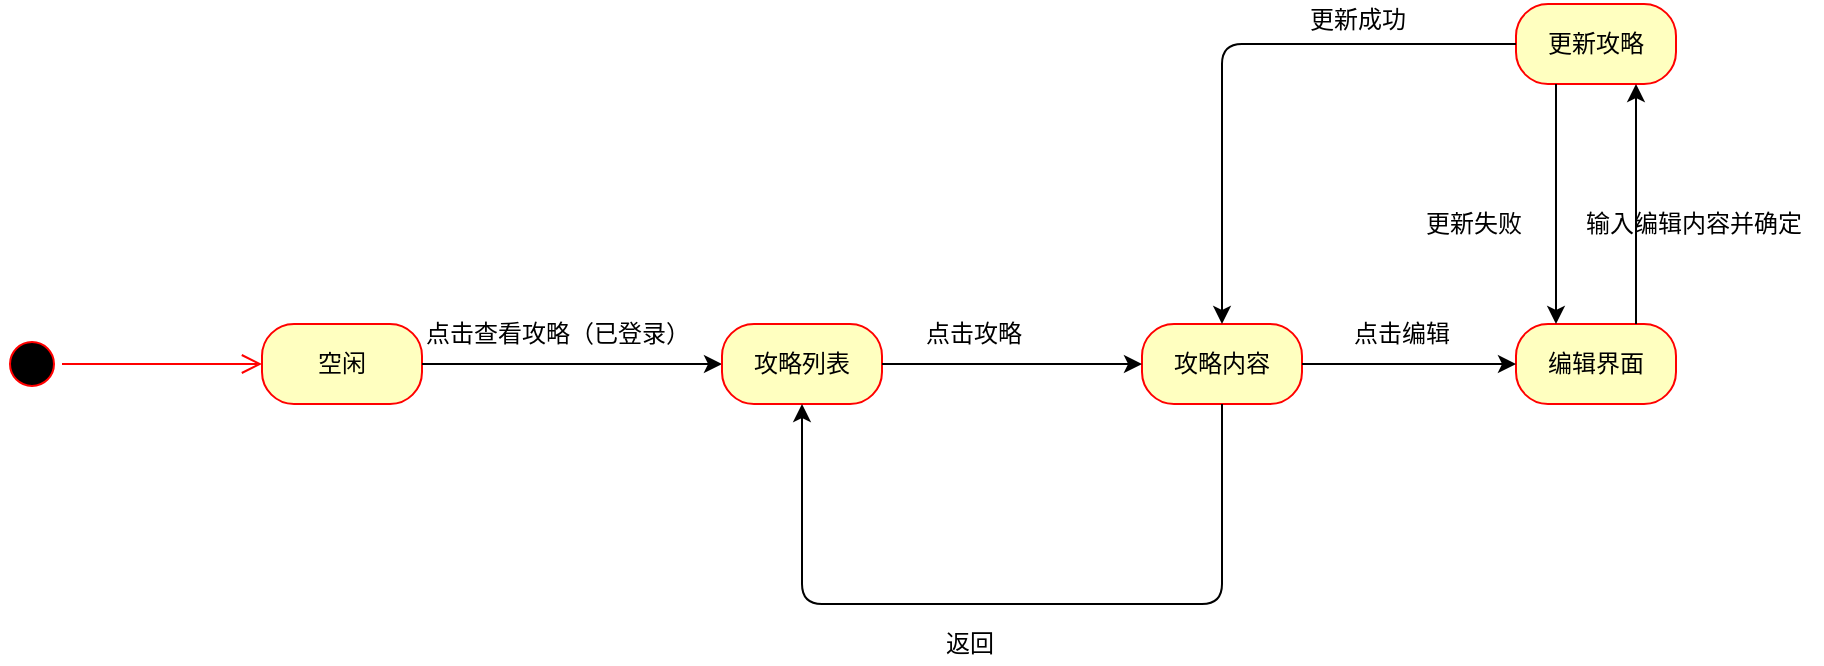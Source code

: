 <mxfile version="12.2.4" pages="1"><diagram id="BuTPOijOMH92TqDqFUJS" name="Page-1"><mxGraphModel dx="613" dy="1718" grid="1" gridSize="10" guides="1" tooltips="1" connect="1" arrows="1" fold="1" page="1" pageScale="1" pageWidth="827" pageHeight="1169" math="0" shadow="0"><root><mxCell id="0"/><mxCell id="1" parent="0"/><mxCell id="w883RnC5rAwRCwregM9R-3" value="空闲" style="rounded=1;whiteSpace=wrap;html=1;arcSize=40;fontColor=#000000;fillColor=#ffffc0;strokeColor=#ff0000;" parent="1" vertex="1"><mxGeometry x="160" y="120" width="80" height="40" as="geometry"/></mxCell><mxCell id="w883RnC5rAwRCwregM9R-8" value="" style="ellipse;html=1;shape=startState;fillColor=#000000;strokeColor=#ff0000;" parent="1" vertex="1"><mxGeometry x="30" y="125" width="30" height="30" as="geometry"/></mxCell><mxCell id="w883RnC5rAwRCwregM9R-9" value="" style="edgeStyle=orthogonalEdgeStyle;html=1;verticalAlign=bottom;endArrow=open;endSize=8;strokeColor=#ff0000;rounded=0;entryX=0;entryY=0.5;entryDx=0;entryDy=0;" parent="1" source="w883RnC5rAwRCwregM9R-8" target="w883RnC5rAwRCwregM9R-3" edge="1"><mxGeometry relative="1" as="geometry"><mxPoint x="35" y="210" as="targetPoint"/></mxGeometry></mxCell><mxCell id="2" value="" style="endArrow=classic;html=1;exitX=1;exitY=0.5;exitDx=0;exitDy=0;entryX=0;entryY=0.5;entryDx=0;entryDy=0;" edge="1" parent="1" source="w883RnC5rAwRCwregM9R-3" target="4"><mxGeometry width="50" height="50" relative="1" as="geometry"><mxPoint x="240" y="145" as="sourcePoint"/><mxPoint x="370" y="140" as="targetPoint"/></mxGeometry></mxCell><mxCell id="3" value="点击查看攻略（已登录）" style="text;html=1;resizable=0;points=[];autosize=1;align=left;verticalAlign=top;spacingTop=-4;" vertex="1" parent="1"><mxGeometry x="240" y="115" width="150" height="20" as="geometry"/></mxCell><mxCell id="4" value="攻略列表" style="rounded=1;whiteSpace=wrap;html=1;arcSize=40;fontColor=#000000;fillColor=#ffffc0;strokeColor=#ff0000;" vertex="1" parent="1"><mxGeometry x="390" y="120" width="80" height="40" as="geometry"/></mxCell><mxCell id="5" value="攻略内容" style="rounded=1;whiteSpace=wrap;html=1;arcSize=40;fontColor=#000000;fillColor=#ffffc0;strokeColor=#ff0000;" vertex="1" parent="1"><mxGeometry x="600" y="120" width="80" height="40" as="geometry"/></mxCell><mxCell id="6" value="" style="endArrow=classic;html=1;exitX=1;exitY=0.5;exitDx=0;exitDy=0;entryX=0;entryY=0.5;entryDx=0;entryDy=0;" edge="1" parent="1" source="4" target="5"><mxGeometry width="50" height="50" relative="1" as="geometry"><mxPoint x="490" y="240" as="sourcePoint"/><mxPoint x="540" y="190" as="targetPoint"/></mxGeometry></mxCell><mxCell id="7" value="点击攻略" style="text;html=1;resizable=0;points=[];autosize=1;align=left;verticalAlign=top;spacingTop=-4;" vertex="1" parent="1"><mxGeometry x="490" y="115" width="60" height="20" as="geometry"/></mxCell><mxCell id="8" value="" style="endArrow=classic;html=1;exitX=0.5;exitY=1;exitDx=0;exitDy=0;entryX=0.5;entryY=1;entryDx=0;entryDy=0;" edge="1" parent="1" source="5" target="4"><mxGeometry width="50" height="50" relative="1" as="geometry"><mxPoint x="580" y="280" as="sourcePoint"/><mxPoint x="310" y="320" as="targetPoint"/><Array as="points"><mxPoint x="640" y="260"/><mxPoint x="430" y="260"/></Array></mxGeometry></mxCell><mxCell id="9" value="返回" style="text;html=1;resizable=0;points=[];autosize=1;align=left;verticalAlign=top;spacingTop=-4;" vertex="1" parent="1"><mxGeometry x="500" y="270" width="40" height="20" as="geometry"/></mxCell><mxCell id="10" value="编辑界面" style="rounded=1;whiteSpace=wrap;html=1;arcSize=40;fontColor=#000000;fillColor=#ffffc0;strokeColor=#ff0000;" vertex="1" parent="1"><mxGeometry x="787" y="120" width="80" height="40" as="geometry"/></mxCell><mxCell id="11" value="" style="endArrow=classic;html=1;entryX=0;entryY=0.5;entryDx=0;entryDy=0;exitX=1;exitY=0.5;exitDx=0;exitDy=0;" edge="1" parent="1" source="5" target="10"><mxGeometry width="50" height="50" relative="1" as="geometry"><mxPoint x="590" y="90" as="sourcePoint"/><mxPoint x="640" y="40" as="targetPoint"/></mxGeometry></mxCell><mxCell id="12" value="点击编辑" style="text;html=1;resizable=0;points=[];autosize=1;align=left;verticalAlign=top;spacingTop=-4;" vertex="1" parent="1"><mxGeometry x="703.5" y="115" width="60" height="20" as="geometry"/></mxCell><mxCell id="14" value="更新攻略" style="rounded=1;whiteSpace=wrap;html=1;arcSize=40;fontColor=#000000;fillColor=#ffffc0;strokeColor=#ff0000;" vertex="1" parent="1"><mxGeometry x="787" y="-40" width="80" height="40" as="geometry"/></mxCell><mxCell id="15" value="" style="endArrow=classic;html=1;entryX=0.75;entryY=1;entryDx=0;entryDy=0;exitX=0.75;exitY=0;exitDx=0;exitDy=0;" edge="1" parent="1" source="10" target="14"><mxGeometry width="50" height="50" relative="1" as="geometry"><mxPoint x="777" y="90" as="sourcePoint"/><mxPoint x="827" y="40" as="targetPoint"/></mxGeometry></mxCell><mxCell id="16" value="输入编辑内容并确定" style="text;html=1;resizable=0;points=[];autosize=1;align=left;verticalAlign=top;spacingTop=-4;" vertex="1" parent="1"><mxGeometry x="820" y="60" width="120" height="20" as="geometry"/></mxCell><mxCell id="17" value="" style="endArrow=classic;html=1;exitX=0.25;exitY=1;exitDx=0;exitDy=0;entryX=0.25;entryY=0;entryDx=0;entryDy=0;" edge="1" parent="1" source="14" target="10"><mxGeometry width="50" height="50" relative="1" as="geometry"><mxPoint x="763.5" y="95" as="sourcePoint"/><mxPoint x="813.5" y="45" as="targetPoint"/></mxGeometry></mxCell><mxCell id="18" value="更新失败" style="text;html=1;resizable=0;points=[];autosize=1;align=left;verticalAlign=top;spacingTop=-4;" vertex="1" parent="1"><mxGeometry x="740" y="60" width="60" height="20" as="geometry"/></mxCell><mxCell id="21" value="" style="endArrow=classic;html=1;exitX=0;exitY=0.5;exitDx=0;exitDy=0;entryX=0.5;entryY=0;entryDx=0;entryDy=0;" edge="1" parent="1" source="14" target="5"><mxGeometry width="50" height="50" relative="1" as="geometry"><mxPoint x="655" y="25" as="sourcePoint"/><mxPoint x="620" y="-20" as="targetPoint"/><Array as="points"><mxPoint x="640" y="-20"/></Array></mxGeometry></mxCell><mxCell id="22" value="更新成功" style="text;html=1;resizable=0;points=[];autosize=1;align=left;verticalAlign=top;spacingTop=-4;" vertex="1" parent="1"><mxGeometry x="682" y="-42" width="60" height="20" as="geometry"/></mxCell></root></mxGraphModel></diagram></mxfile>